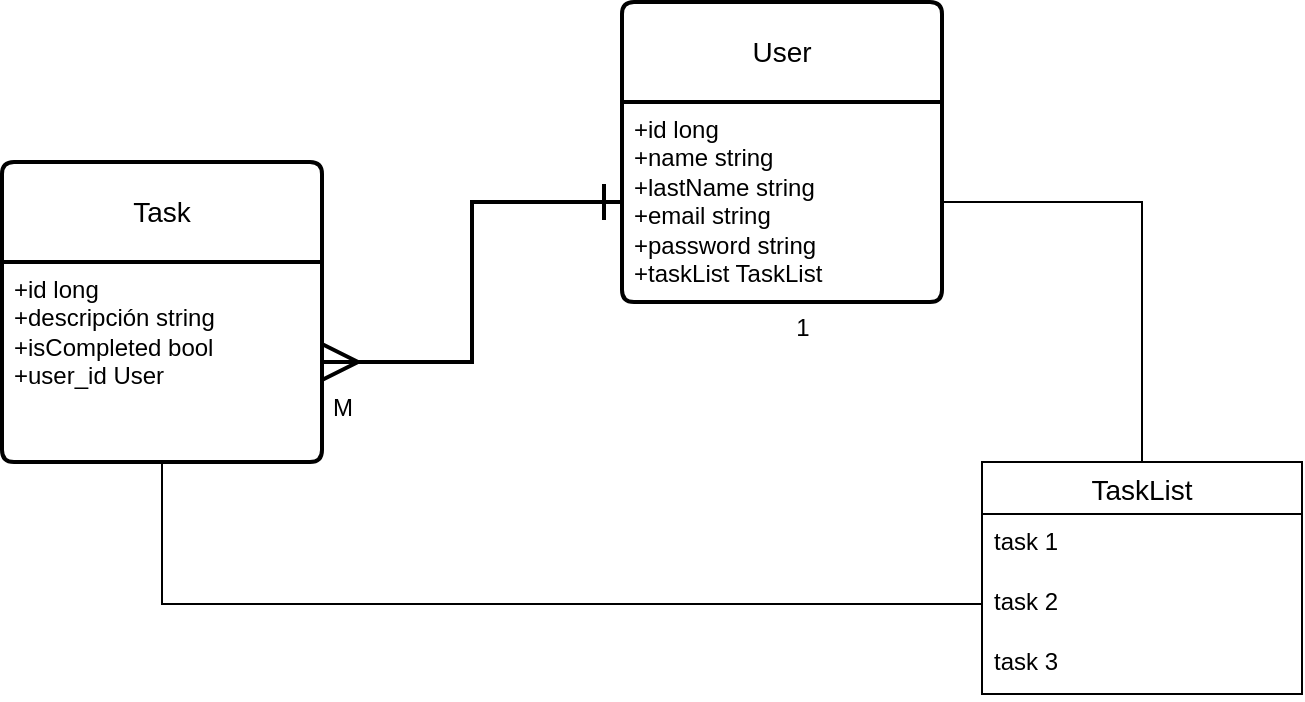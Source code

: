 <mxfile version="22.1.4" type="github">
  <diagram name="Page-1" id="i7DHZkVPTu4PWdG02_jO">
    <mxGraphModel dx="794" dy="412" grid="1" gridSize="10" guides="1" tooltips="1" connect="1" arrows="1" fold="1" page="1" pageScale="1" pageWidth="850" pageHeight="1100" math="0" shadow="0">
      <root>
        <mxCell id="0" />
        <mxCell id="1" parent="0" />
        <mxCell id="3QyYbWcOrboV3j890FnL-1" value="User" style="swimlane;childLayout=stackLayout;horizontal=1;startSize=50;horizontalStack=0;rounded=1;fontSize=14;fontStyle=0;strokeWidth=2;resizeParent=0;resizeLast=1;shadow=0;dashed=0;align=center;arcSize=4;whiteSpace=wrap;html=1;" vertex="1" parent="1">
          <mxGeometry x="460" y="150" width="160" height="150" as="geometry" />
        </mxCell>
        <mxCell id="3QyYbWcOrboV3j890FnL-2" value="+id long&lt;br&gt;+name string&lt;br&gt;+lastName string&lt;br&gt;+email string&lt;br&gt;+password string&lt;br&gt;+taskList TaskList" style="align=left;strokeColor=none;fillColor=none;spacingLeft=4;fontSize=12;verticalAlign=top;resizable=0;rotatable=0;part=1;html=1;" vertex="1" parent="3QyYbWcOrboV3j890FnL-1">
          <mxGeometry y="50" width="160" height="100" as="geometry" />
        </mxCell>
        <mxCell id="3QyYbWcOrboV3j890FnL-3" value="Task" style="swimlane;childLayout=stackLayout;horizontal=1;startSize=50;horizontalStack=0;rounded=1;fontSize=14;fontStyle=0;strokeWidth=2;resizeParent=0;resizeLast=1;shadow=0;dashed=0;align=center;arcSize=4;whiteSpace=wrap;html=1;" vertex="1" parent="1">
          <mxGeometry x="150" y="230" width="160" height="150" as="geometry" />
        </mxCell>
        <mxCell id="3QyYbWcOrboV3j890FnL-4" value="+id long&lt;br&gt;+descripción string&lt;br&gt;+isCompleted bool&lt;br&gt;+user_id User" style="align=left;strokeColor=none;fillColor=none;spacingLeft=4;fontSize=12;verticalAlign=top;resizable=0;rotatable=0;part=1;html=1;" vertex="1" parent="3QyYbWcOrboV3j890FnL-3">
          <mxGeometry y="50" width="160" height="100" as="geometry" />
        </mxCell>
        <mxCell id="3QyYbWcOrboV3j890FnL-6" style="edgeStyle=orthogonalEdgeStyle;rounded=0;orthogonalLoop=1;jettySize=auto;html=1;entryX=0;entryY=0.5;entryDx=0;entryDy=0;startArrow=ERmany;startFill=0;endArrow=ERone;endFill=0;endSize=15;startSize=15;strokeWidth=2;" edge="1" parent="1" source="3QyYbWcOrboV3j890FnL-4" target="3QyYbWcOrboV3j890FnL-2">
          <mxGeometry relative="1" as="geometry" />
        </mxCell>
        <mxCell id="3QyYbWcOrboV3j890FnL-7" value="1" style="text;html=1;align=center;verticalAlign=middle;resizable=0;points=[];autosize=1;strokeColor=none;fillColor=none;" vertex="1" parent="1">
          <mxGeometry x="535" y="298" width="30" height="30" as="geometry" />
        </mxCell>
        <mxCell id="3QyYbWcOrboV3j890FnL-8" value="M" style="text;html=1;align=center;verticalAlign=middle;resizable=0;points=[];autosize=1;strokeColor=none;fillColor=none;" vertex="1" parent="1">
          <mxGeometry x="305" y="338" width="30" height="30" as="geometry" />
        </mxCell>
        <mxCell id="3QyYbWcOrboV3j890FnL-9" value="TaskList" style="swimlane;fontStyle=0;childLayout=stackLayout;horizontal=1;startSize=26;horizontalStack=0;resizeParent=1;resizeParentMax=0;resizeLast=0;collapsible=1;marginBottom=0;align=center;fontSize=14;" vertex="1" parent="1">
          <mxGeometry x="640" y="380" width="160" height="116" as="geometry" />
        </mxCell>
        <mxCell id="3QyYbWcOrboV3j890FnL-10" value="task 1" style="text;strokeColor=none;fillColor=none;spacingLeft=4;spacingRight=4;overflow=hidden;rotatable=0;points=[[0,0.5],[1,0.5]];portConstraint=eastwest;fontSize=12;whiteSpace=wrap;html=1;" vertex="1" parent="3QyYbWcOrboV3j890FnL-9">
          <mxGeometry y="26" width="160" height="30" as="geometry" />
        </mxCell>
        <mxCell id="3QyYbWcOrboV3j890FnL-11" value="task 2" style="text;strokeColor=none;fillColor=none;spacingLeft=4;spacingRight=4;overflow=hidden;rotatable=0;points=[[0,0.5],[1,0.5]];portConstraint=eastwest;fontSize=12;whiteSpace=wrap;html=1;" vertex="1" parent="3QyYbWcOrboV3j890FnL-9">
          <mxGeometry y="56" width="160" height="30" as="geometry" />
        </mxCell>
        <mxCell id="3QyYbWcOrboV3j890FnL-12" value="task 3" style="text;strokeColor=none;fillColor=none;spacingLeft=4;spacingRight=4;overflow=hidden;rotatable=0;points=[[0,0.5],[1,0.5]];portConstraint=eastwest;fontSize=12;whiteSpace=wrap;html=1;" vertex="1" parent="3QyYbWcOrboV3j890FnL-9">
          <mxGeometry y="86" width="160" height="30" as="geometry" />
        </mxCell>
        <mxCell id="3QyYbWcOrboV3j890FnL-13" style="edgeStyle=orthogonalEdgeStyle;rounded=0;orthogonalLoop=1;jettySize=auto;html=1;entryX=0.5;entryY=0;entryDx=0;entryDy=0;endArrow=none;endFill=0;" edge="1" parent="1" source="3QyYbWcOrboV3j890FnL-2" target="3QyYbWcOrboV3j890FnL-9">
          <mxGeometry relative="1" as="geometry" />
        </mxCell>
        <mxCell id="3QyYbWcOrboV3j890FnL-14" style="edgeStyle=orthogonalEdgeStyle;rounded=0;orthogonalLoop=1;jettySize=auto;html=1;entryX=0.5;entryY=1;entryDx=0;entryDy=0;startArrow=none;startFill=0;endArrow=none;endFill=0;" edge="1" parent="1" source="3QyYbWcOrboV3j890FnL-11" target="3QyYbWcOrboV3j890FnL-4">
          <mxGeometry relative="1" as="geometry" />
        </mxCell>
      </root>
    </mxGraphModel>
  </diagram>
</mxfile>
